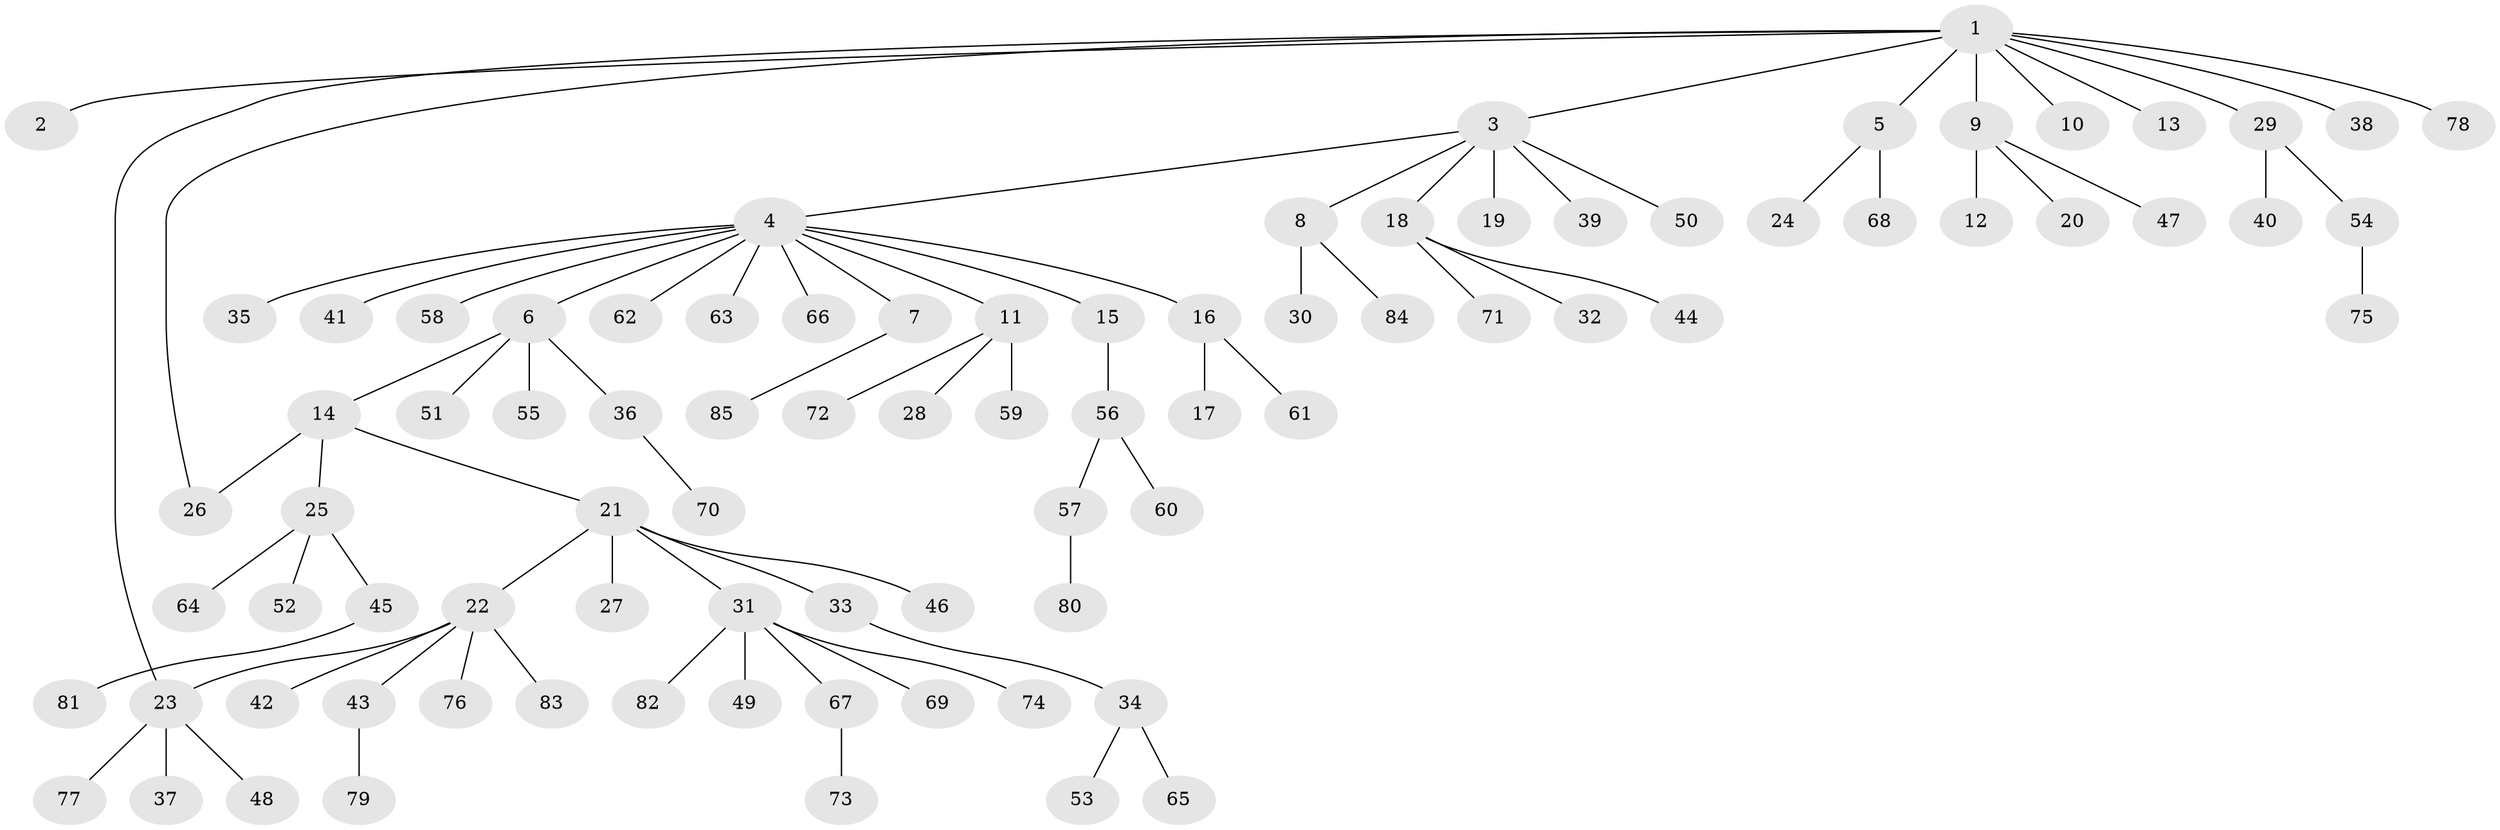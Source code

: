 // coarse degree distribution, {4: 0.10714285714285714, 1: 0.6785714285714286, 2: 0.07142857142857142, 3: 0.07142857142857142, 8: 0.03571428571428571, 9: 0.03571428571428571}
// Generated by graph-tools (version 1.1) at 2025/36/03/04/25 23:36:39]
// undirected, 85 vertices, 86 edges
graph export_dot {
  node [color=gray90,style=filled];
  1;
  2;
  3;
  4;
  5;
  6;
  7;
  8;
  9;
  10;
  11;
  12;
  13;
  14;
  15;
  16;
  17;
  18;
  19;
  20;
  21;
  22;
  23;
  24;
  25;
  26;
  27;
  28;
  29;
  30;
  31;
  32;
  33;
  34;
  35;
  36;
  37;
  38;
  39;
  40;
  41;
  42;
  43;
  44;
  45;
  46;
  47;
  48;
  49;
  50;
  51;
  52;
  53;
  54;
  55;
  56;
  57;
  58;
  59;
  60;
  61;
  62;
  63;
  64;
  65;
  66;
  67;
  68;
  69;
  70;
  71;
  72;
  73;
  74;
  75;
  76;
  77;
  78;
  79;
  80;
  81;
  82;
  83;
  84;
  85;
  1 -- 2;
  1 -- 3;
  1 -- 5;
  1 -- 9;
  1 -- 10;
  1 -- 13;
  1 -- 23;
  1 -- 26;
  1 -- 29;
  1 -- 38;
  1 -- 78;
  3 -- 4;
  3 -- 8;
  3 -- 18;
  3 -- 19;
  3 -- 39;
  3 -- 50;
  4 -- 6;
  4 -- 7;
  4 -- 11;
  4 -- 15;
  4 -- 16;
  4 -- 35;
  4 -- 41;
  4 -- 58;
  4 -- 62;
  4 -- 63;
  4 -- 66;
  5 -- 24;
  5 -- 68;
  6 -- 14;
  6 -- 36;
  6 -- 51;
  6 -- 55;
  7 -- 85;
  8 -- 30;
  8 -- 84;
  9 -- 12;
  9 -- 20;
  9 -- 47;
  11 -- 28;
  11 -- 59;
  11 -- 72;
  14 -- 21;
  14 -- 25;
  14 -- 26;
  15 -- 56;
  16 -- 17;
  16 -- 61;
  18 -- 32;
  18 -- 44;
  18 -- 71;
  21 -- 22;
  21 -- 27;
  21 -- 31;
  21 -- 33;
  21 -- 46;
  22 -- 23;
  22 -- 42;
  22 -- 43;
  22 -- 76;
  22 -- 83;
  23 -- 37;
  23 -- 48;
  23 -- 77;
  25 -- 45;
  25 -- 52;
  25 -- 64;
  29 -- 40;
  29 -- 54;
  31 -- 49;
  31 -- 67;
  31 -- 69;
  31 -- 74;
  31 -- 82;
  33 -- 34;
  34 -- 53;
  34 -- 65;
  36 -- 70;
  43 -- 79;
  45 -- 81;
  54 -- 75;
  56 -- 57;
  56 -- 60;
  57 -- 80;
  67 -- 73;
}
